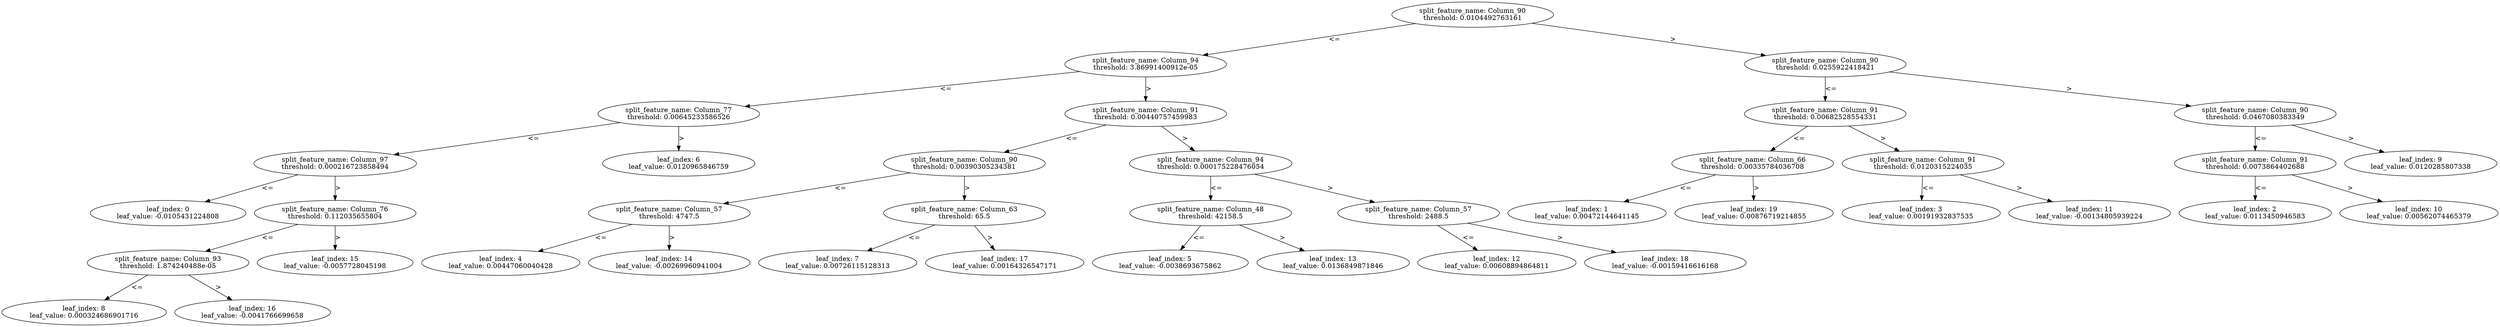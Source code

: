 digraph Tree26 {
	split0 [label="split_feature_name: Column_90\nthreshold: 0.0104492763161"]
	split3 [label="split_feature_name: Column_94\nthreshold: 3.86991400912e-05"]
	split5 [label="split_feature_name: Column_77\nthreshold: 0.00645233586526"]
	split7 [label="split_feature_name: Column_97\nthreshold: 0.000216723858494"]
	leaf0 [label="leaf_index: 0\nleaf_value: -0.0105431224808"]
	split7 -> leaf0 [label="<="]
	split14 [label="split_feature_name: Column_76\nthreshold: 0.112035655804"]
	split15 [label="split_feature_name: Column_93\nthreshold: 1.874240488e-05"]
	leaf8 [label="leaf_index: 8\nleaf_value: 0.000324686901716"]
	split15 -> leaf8 [label="<="]
	leaf16 [label="leaf_index: 16\nleaf_value: -0.0041766699658"]
	split15 -> leaf16 [label=">"]
	split14 -> split15 [label="<="]
	leaf15 [label="leaf_index: 15\nleaf_value: -0.0057728045198"]
	split14 -> leaf15 [label=">"]
	split7 -> split14 [label=">"]
	split5 -> split7 [label="<="]
	leaf6 [label="leaf_index: 6\nleaf_value: 0.0120965846759"]
	split5 -> leaf6 [label=">"]
	split3 -> split5 [label="<="]
	split4 [label="split_feature_name: Column_91\nthreshold: 0.00440757459983"]
	split6 [label="split_feature_name: Column_90\nthreshold: 0.00390305234381"]
	split13 [label="split_feature_name: Column_57\nthreshold: 4747.5"]
	leaf4 [label="leaf_index: 4\nleaf_value: 0.00447060040428"]
	split13 -> leaf4 [label="<="]
	leaf14 [label="leaf_index: 14\nleaf_value: -0.00269960941004"]
	split13 -> leaf14 [label=">"]
	split6 -> split13 [label="<="]
	split16 [label="split_feature_name: Column_63\nthreshold: 65.5"]
	leaf7 [label="leaf_index: 7\nleaf_value: 0.00726115128313"]
	split16 -> leaf7 [label="<="]
	leaf17 [label="leaf_index: 17\nleaf_value: 0.00164326547171"]
	split16 -> leaf17 [label=">"]
	split6 -> split16 [label=">"]
	split4 -> split6 [label="<="]
	split11 [label="split_feature_name: Column_94\nthreshold: 0.000175228476054"]
	split12 [label="split_feature_name: Column_48\nthreshold: 42158.5"]
	leaf5 [label="leaf_index: 5\nleaf_value: -0.0038693675862"]
	split12 -> leaf5 [label="<="]
	leaf13 [label="leaf_index: 13\nleaf_value: 0.0136849871846"]
	split12 -> leaf13 [label=">"]
	split11 -> split12 [label="<="]
	split17 [label="split_feature_name: Column_57\nthreshold: 2488.5"]
	leaf12 [label="leaf_index: 12\nleaf_value: 0.00608894864811"]
	split17 -> leaf12 [label="<="]
	leaf18 [label="leaf_index: 18\nleaf_value: -0.00159416616168"]
	split17 -> leaf18 [label=">"]
	split11 -> split17 [label=">"]
	split4 -> split11 [label=">"]
	split3 -> split4 [label=">"]
	split0 -> split3 [label="<="]
	split1 [label="split_feature_name: Column_90\nthreshold: 0.0255922418421"]
	split2 [label="split_feature_name: Column_91\nthreshold: 0.00682528554331"]
	split18 [label="split_feature_name: Column_66\nthreshold: 0.00335784036708"]
	leaf1 [label="leaf_index: 1\nleaf_value: 0.00472144641145"]
	split18 -> leaf1 [label="<="]
	leaf19 [label="leaf_index: 19\nleaf_value: 0.00876719214855"]
	split18 -> leaf19 [label=">"]
	split2 -> split18 [label="<="]
	split10 [label="split_feature_name: Column_91\nthreshold: 0.0120315224035"]
	leaf3 [label="leaf_index: 3\nleaf_value: 0.00191932837535"]
	split10 -> leaf3 [label="<="]
	leaf11 [label="leaf_index: 11\nleaf_value: -0.00134805939224"]
	split10 -> leaf11 [label=">"]
	split2 -> split10 [label=">"]
	split1 -> split2 [label="<="]
	split8 [label="split_feature_name: Column_90\nthreshold: 0.0467080383349"]
	split9 [label="split_feature_name: Column_91\nthreshold: 0.0073864402688"]
	leaf2 [label="leaf_index: 2\nleaf_value: 0.0113450946583"]
	split9 -> leaf2 [label="<="]
	leaf10 [label="leaf_index: 10\nleaf_value: 0.00562074465379"]
	split9 -> leaf10 [label=">"]
	split8 -> split9 [label="<="]
	leaf9 [label="leaf_index: 9\nleaf_value: 0.0120285807338"]
	split8 -> leaf9 [label=">"]
	split1 -> split8 [label=">"]
	split0 -> split1 [label=">"]
}
